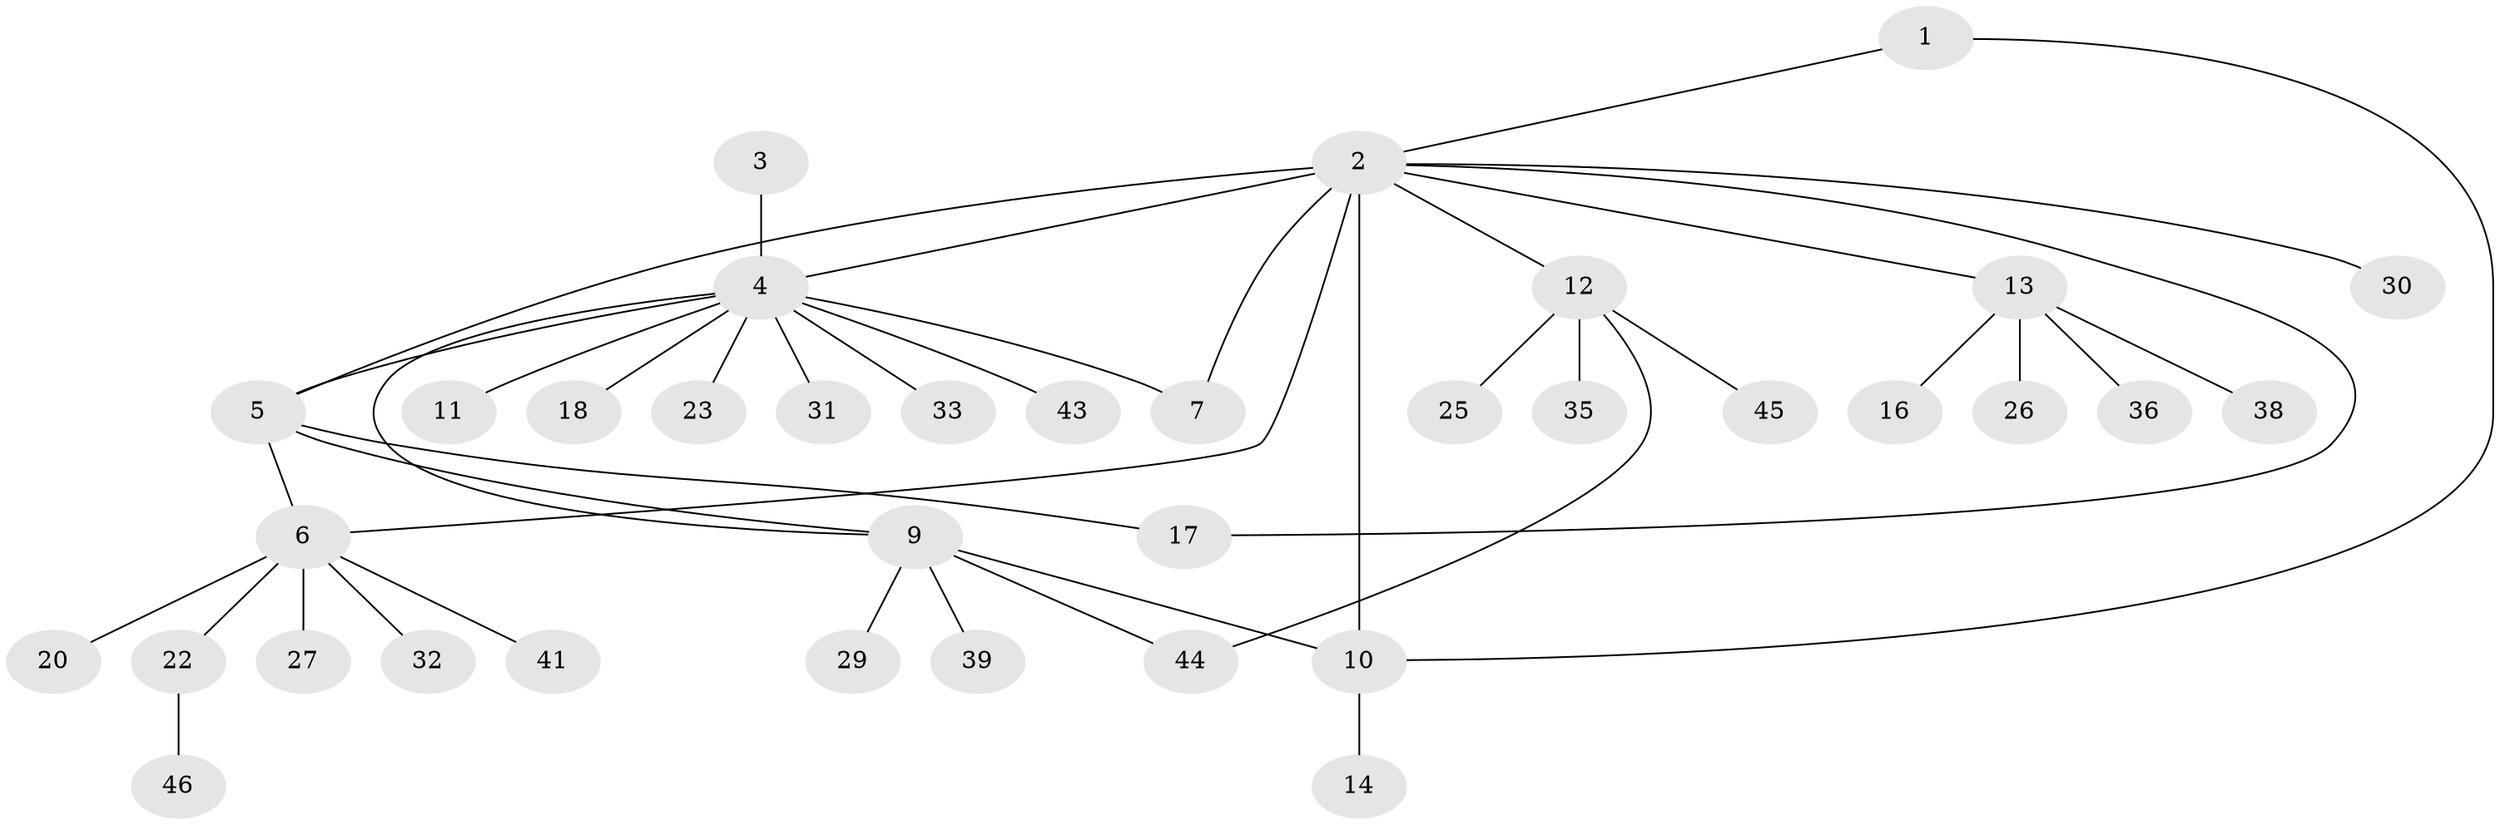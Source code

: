 // original degree distribution, {3: 0.09803921568627451, 5: 0.0196078431372549, 1: 0.5686274509803921, 12: 0.0196078431372549, 6: 0.058823529411764705, 2: 0.1568627450980392, 8: 0.0196078431372549, 7: 0.0196078431372549, 4: 0.0392156862745098}
// Generated by graph-tools (version 1.1) at 2025/11/02/27/25 16:11:32]
// undirected, 36 vertices, 43 edges
graph export_dot {
graph [start="1"]
  node [color=gray90,style=filled];
  1 [super="+49"];
  2 [super="+8"];
  3;
  4 [super="+15"];
  5 [super="+21"];
  6 [super="+40"];
  7;
  9 [super="+42"];
  10;
  11 [super="+19"];
  12 [super="+24"];
  13 [super="+51"];
  14 [super="+37"];
  16;
  17 [super="+48"];
  18;
  20;
  22 [super="+28"];
  23 [super="+50"];
  25;
  26;
  27;
  29;
  30 [super="+34"];
  31;
  32;
  33;
  35;
  36;
  38;
  39;
  41;
  43;
  44;
  45 [super="+47"];
  46;
  1 -- 2;
  1 -- 10;
  2 -- 4;
  2 -- 5 [weight=2];
  2 -- 13;
  2 -- 7;
  2 -- 10;
  2 -- 12;
  2 -- 17;
  2 -- 30;
  2 -- 6;
  3 -- 4;
  4 -- 5;
  4 -- 7;
  4 -- 9;
  4 -- 11;
  4 -- 18;
  4 -- 23;
  4 -- 31;
  4 -- 33;
  4 -- 43;
  5 -- 6;
  5 -- 9;
  5 -- 17;
  6 -- 20;
  6 -- 22;
  6 -- 27;
  6 -- 32;
  6 -- 41;
  9 -- 10;
  9 -- 29;
  9 -- 39;
  9 -- 44;
  10 -- 14;
  12 -- 44;
  12 -- 45;
  12 -- 25;
  12 -- 35;
  13 -- 16;
  13 -- 26;
  13 -- 36;
  13 -- 38;
  22 -- 46;
}
